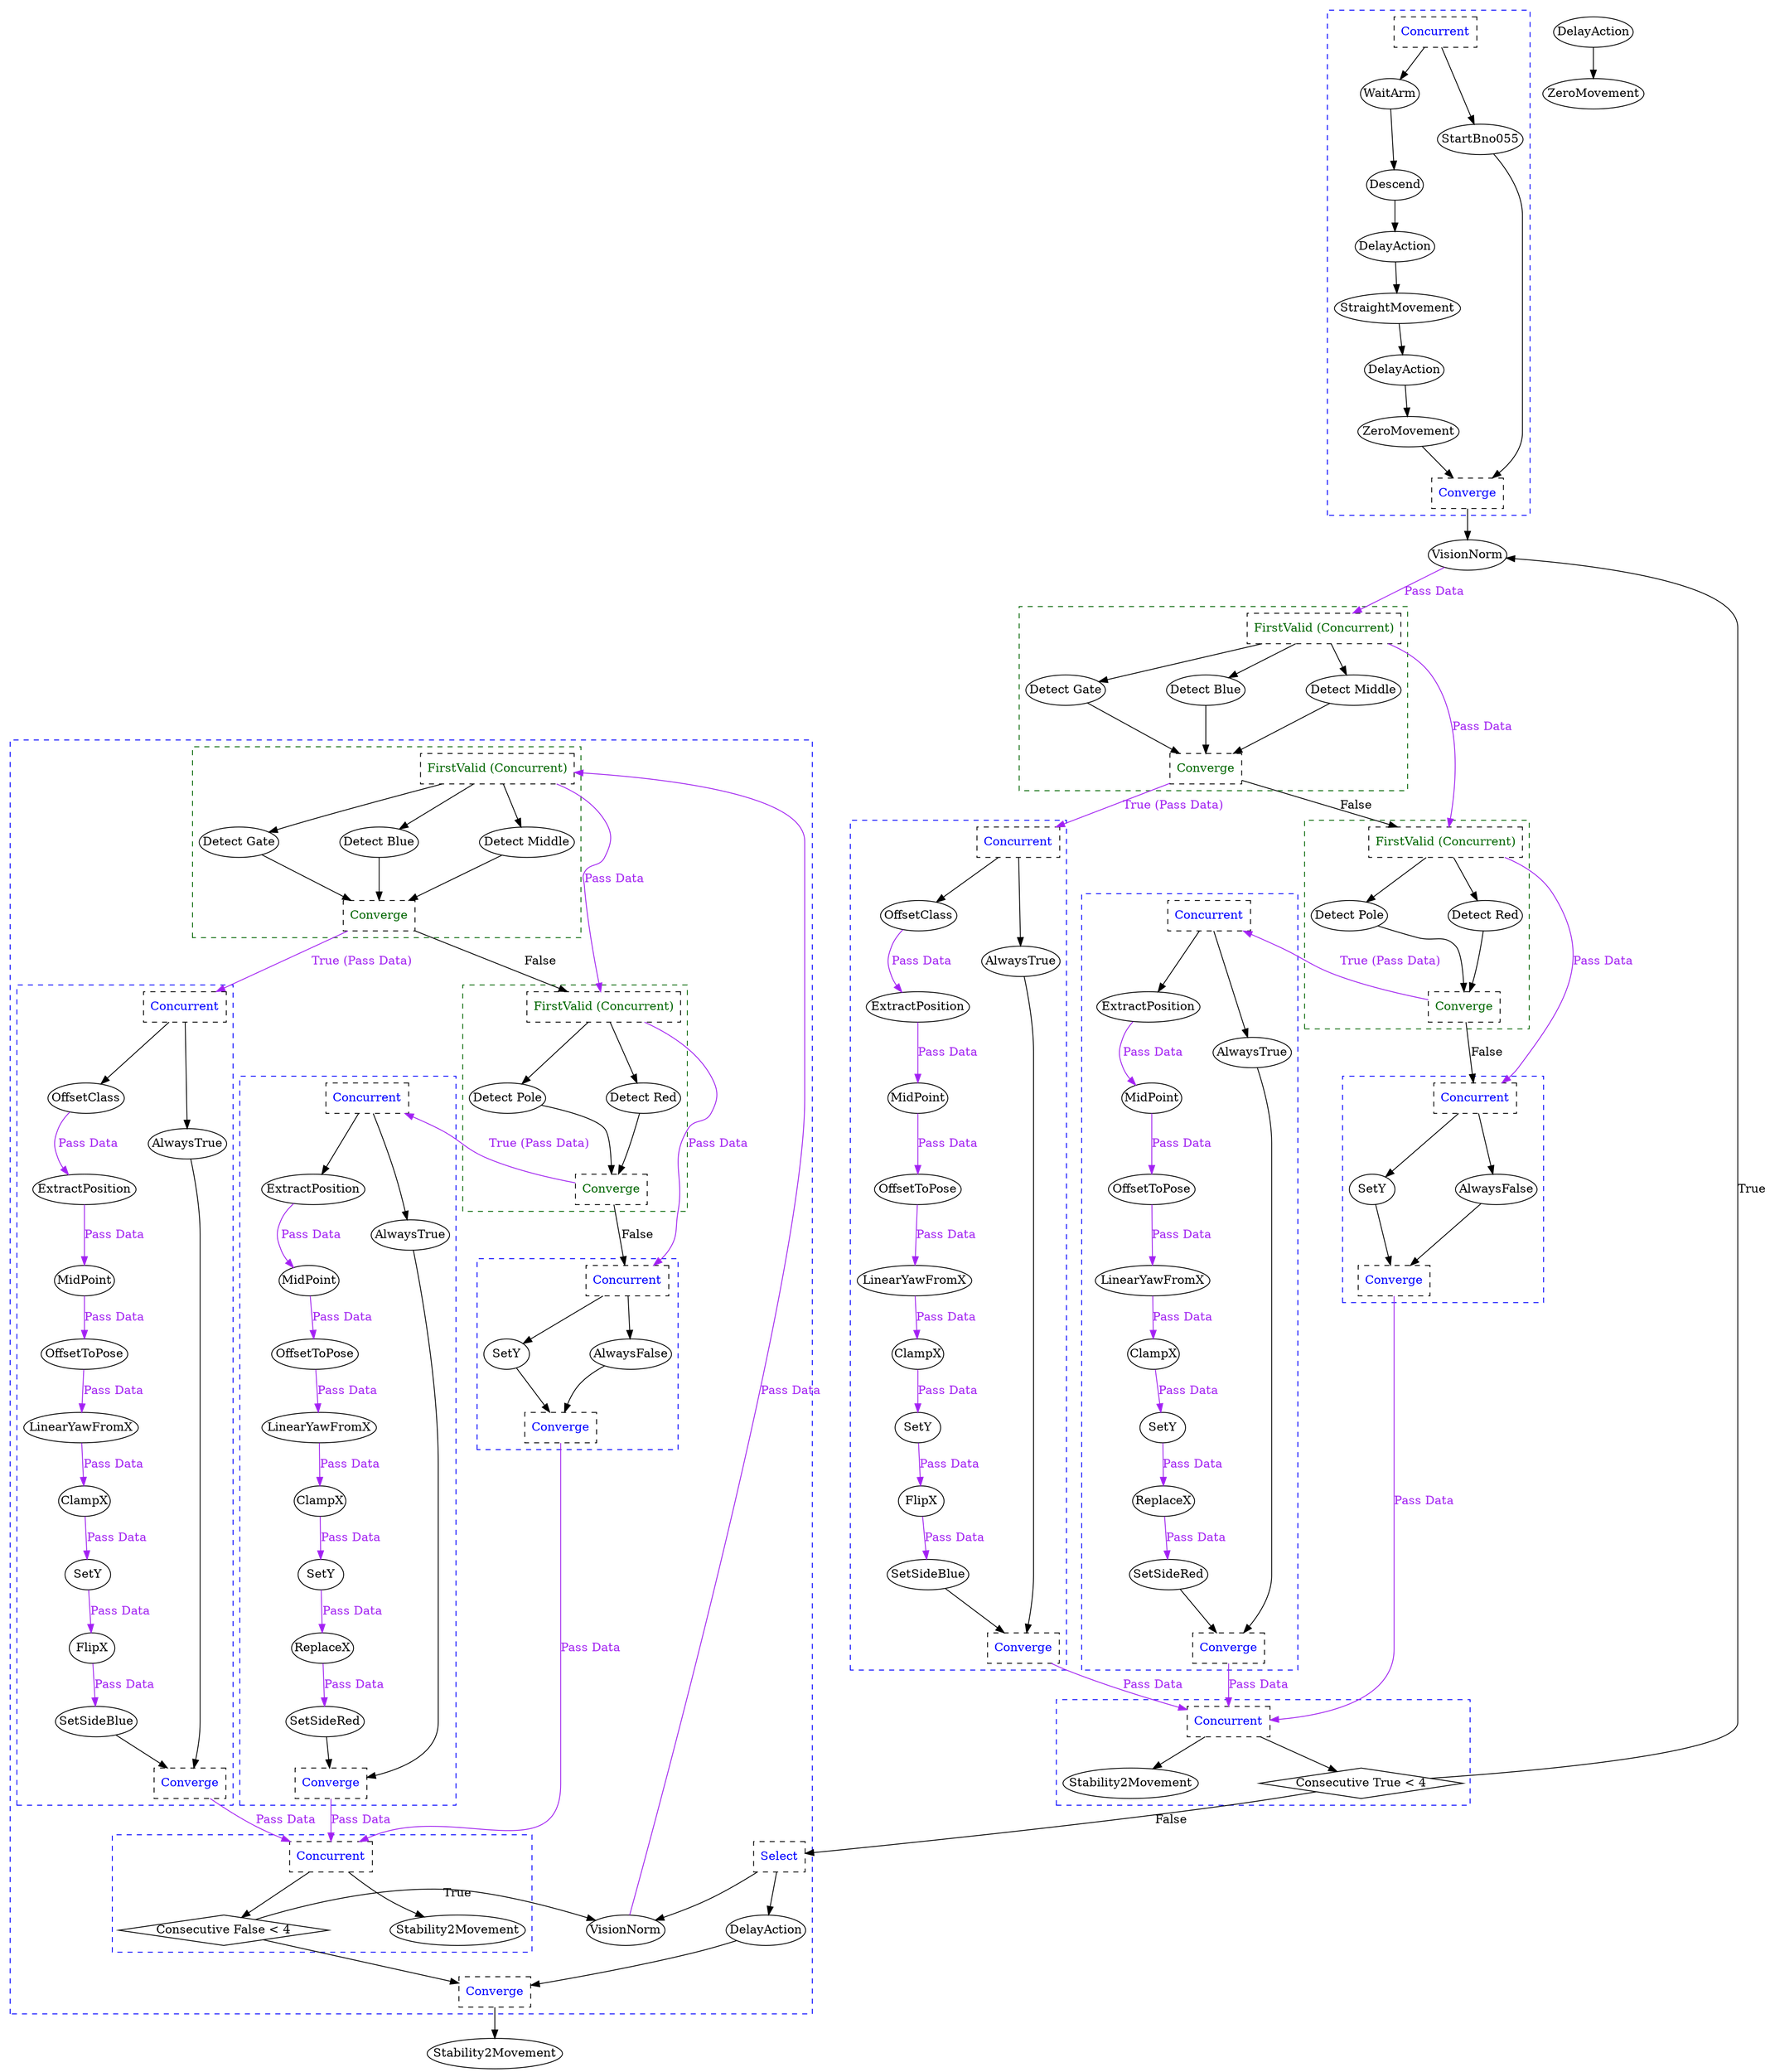 digraph G {
	splines = true;
	nodesep = 1.0;
	bgcolor = "none"
	"2114dcb5-5bff-446b-add9-2cdde71b42e6" [shape = diamond];
	"ed63cfaa-0104-4471-ab1a-e944cf539c24" [shape = diamond];
	"9287c90c-11c2-4b9d-8082-b78f939214dd" [shape = diamond];
	subgraph "cluster_24a16ea9-20bc-4e24-8293-f4df105aa4d3" {
		style = dashed;
		color = blue;
		"db404645-1fc0-4dde-b955-ed8544f13955" -> "6bcae4e4-4362-4f31-804e-bca622694af8" ;
		"46ebbf57-8596-4051-84d9-56ea23fca583" -> "97acb30b-80fa-4eb0-b36d-7d0e4d9222a0" ;
		"97acb30b-80fa-4eb0-b36d-7d0e4d9222a0" -> "d5b70625-6929-4452-8462-2d172ed351d9" ;
		"6bcae4e4-4362-4f31-804e-bca622694af8" -> "46ebbf57-8596-4051-84d9-56ea23fca583" ;
		"3e6f02ae-120d-4d44-9b72-fc67b97e6c15" -> "db404645-1fc0-4dde-b955-ed8544f13955" ;
		"c93c505b-9e1f-4d63-9c72-fc27b1727402" -> "3e6f02ae-120d-4d44-9b72-fc67b97e6c15";
		"c93c505b-9e1f-4d63-9c72-fc27b1727402" -> "ac12905b-fa81-4f9e-9b11-1b9b4546c418";
		"d5b70625-6929-4452-8462-2d172ed351d9" -> "499c6b89-b8da-4c39-95d1-814cff740354";
		"ac12905b-fa81-4f9e-9b11-1b9b4546c418" -> "499c6b89-b8da-4c39-95d1-814cff740354";
		"c93c505b-9e1f-4d63-9c72-fc27b1727402" [label = "Concurrent", shape = box, fontcolor = blue, style = dashed];
		"3e6f02ae-120d-4d44-9b72-fc67b97e6c15" [label = "WaitArm", margin = 0];
		"db404645-1fc0-4dde-b955-ed8544f13955" [label = "Descend", margin = 0];
		"6bcae4e4-4362-4f31-804e-bca622694af8" [label = "DelayAction", margin = 0];
		"46ebbf57-8596-4051-84d9-56ea23fca583" [label = "StraightMovement", margin = 0];
		"97acb30b-80fa-4eb0-b36d-7d0e4d9222a0" [label = "DelayAction", margin = 0];
		"d5b70625-6929-4452-8462-2d172ed351d9" [label = "ZeroMovement", margin = 0];
		"ac12905b-fa81-4f9e-9b11-1b9b4546c418" [label = "StartBno055", margin = 0];
		"499c6b89-b8da-4c39-95d1-814cff740354" [label = "Converge", shape = box, fontcolor = blue, style = dashed];
	}
	
	subgraph "cluster_b78f603b-e53f-4e58-8712-94087ed482b6" {
		style = dashed;
		color = blue;
		"b4f1dc9a-275a-4d35-9a3a-1b7b84967344" -> "b3d19801-be9c-4cbf-9c3d-f1b8fdfd828f" [color = purple, fontcolor = purple, label = "Pass Data"];
		"65efbbc3-f436-42f3-9348-1d22ccdf7f9d" -> "b4f1dc9a-275a-4d35-9a3a-1b7b84967344" [color = purple, fontcolor = purple, label = "Pass Data"];
		"50c7fa38-a1fd-43a3-920d-6ec77f36ea60" -> "65efbbc3-f436-42f3-9348-1d22ccdf7f9d" [color = purple, fontcolor = purple, label = "Pass Data"];
		"8f4d50f1-17d9-4e37-b547-0f66b68717d6" -> "50c7fa38-a1fd-43a3-920d-6ec77f36ea60" [color = purple, fontcolor = purple, label = "Pass Data"];
		"ca5e04f1-3e44-4694-8a6d-a21ff14752d6" -> "8f4d50f1-17d9-4e37-b547-0f66b68717d6" [color = purple, fontcolor = purple, label = "Pass Data"];
		"dcf05b67-65b0-4cd4-920a-b8b6b01b144b" -> "ca5e04f1-3e44-4694-8a6d-a21ff14752d6" [color = purple, fontcolor = purple, label = "Pass Data"];
		"a9457ae5-e3f2-439b-8ce2-a4f6775ca990" -> "dcf05b67-65b0-4cd4-920a-b8b6b01b144b" [color = purple, fontcolor = purple, label = "Pass Data"];
		"97c274c8-3aea-40f4-9189-25ebb3335f1e" -> "a9457ae5-e3f2-439b-8ce2-a4f6775ca990" [color = purple, fontcolor = purple, label = "Pass Data"];
		"15ea2c6c-e119-4c7a-8a46-affa502c0375" -> "97c274c8-3aea-40f4-9189-25ebb3335f1e";
		"15ea2c6c-e119-4c7a-8a46-affa502c0375" -> "b2963089-2a47-4b38-a348-94b68729ca2b";
		"b3d19801-be9c-4cbf-9c3d-f1b8fdfd828f" -> "f99cd7ea-f16f-4b4e-a051-ba078f781b2a";
		"b2963089-2a47-4b38-a348-94b68729ca2b" -> "f99cd7ea-f16f-4b4e-a051-ba078f781b2a";
		"15ea2c6c-e119-4c7a-8a46-affa502c0375" [label = "Concurrent", shape = box, fontcolor = blue, style = dashed];
		"97c274c8-3aea-40f4-9189-25ebb3335f1e" [label = "OffsetClass", margin = 0];
		"a9457ae5-e3f2-439b-8ce2-a4f6775ca990" [label = "ExtractPosition", margin = 0];
		"dcf05b67-65b0-4cd4-920a-b8b6b01b144b" [label = "MidPoint", margin = 0];
		"ca5e04f1-3e44-4694-8a6d-a21ff14752d6" [label = "OffsetToPose", margin = 0];
		"8f4d50f1-17d9-4e37-b547-0f66b68717d6" [label = "LinearYawFromX", margin = 0];
		"50c7fa38-a1fd-43a3-920d-6ec77f36ea60" [label = "ClampX", margin = 0];
		"65efbbc3-f436-42f3-9348-1d22ccdf7f9d" [label = "SetY", margin = 0];
		"b4f1dc9a-275a-4d35-9a3a-1b7b84967344" [label = "FlipX", margin = 0];
		"b3d19801-be9c-4cbf-9c3d-f1b8fdfd828f" [label = "SetSideBlue", margin = 0];
		"b2963089-2a47-4b38-a348-94b68729ca2b" [label = "AlwaysTrue", margin = 0];
		"f99cd7ea-f16f-4b4e-a051-ba078f781b2a" [label = "Converge", shape = box, fontcolor = blue, style = dashed];
	}
	
	subgraph "cluster_c72096f9-8fc5-4781-9be5-850852f7d1ef" {
		style = dashed;
		color = blue;
		"55131262-a806-4def-a806-076ed1464807" -> "4432b7df-8814-48e3-999e-c560ae274a31" [color = purple, fontcolor = purple, label = "Pass Data"];
		"f0e0b8d9-1183-4ba5-9053-2595ec8a323c" -> "55131262-a806-4def-a806-076ed1464807" [color = purple, fontcolor = purple, label = "Pass Data"];
		"b81e1493-aa47-4733-9b12-0cebe99b87a6" -> "f0e0b8d9-1183-4ba5-9053-2595ec8a323c" [color = purple, fontcolor = purple, label = "Pass Data"];
		"5a4ee3cc-9f05-4caa-bbb9-052bce446bd5" -> "b81e1493-aa47-4733-9b12-0cebe99b87a6" [color = purple, fontcolor = purple, label = "Pass Data"];
		"0ee5cff3-8440-418a-81ae-d710f7086bc0" -> "5a4ee3cc-9f05-4caa-bbb9-052bce446bd5" [color = purple, fontcolor = purple, label = "Pass Data"];
		"cf3234b3-b9d6-4365-8dd2-ee2f5bc96db2" -> "0ee5cff3-8440-418a-81ae-d710f7086bc0" [color = purple, fontcolor = purple, label = "Pass Data"];
		"d0e6563c-8f66-4e88-9e2d-f199f5ddc9b7" -> "cf3234b3-b9d6-4365-8dd2-ee2f5bc96db2" [color = purple, fontcolor = purple, label = "Pass Data"];
		"c3a93e83-0637-4887-93f0-18d692c2ee35" -> "d0e6563c-8f66-4e88-9e2d-f199f5ddc9b7";
		"c3a93e83-0637-4887-93f0-18d692c2ee35" -> "2f8da56d-131f-4ad4-8d55-fb703e3cfd1c";
		"4432b7df-8814-48e3-999e-c560ae274a31" -> "a69ca8dd-d5cd-49b7-8dd1-58e79962e1f2";
		"2f8da56d-131f-4ad4-8d55-fb703e3cfd1c" -> "a69ca8dd-d5cd-49b7-8dd1-58e79962e1f2";
		"c3a93e83-0637-4887-93f0-18d692c2ee35" [label = "Concurrent", shape = box, fontcolor = blue, style = dashed];
		"d0e6563c-8f66-4e88-9e2d-f199f5ddc9b7" [label = "ExtractPosition", margin = 0];
		"cf3234b3-b9d6-4365-8dd2-ee2f5bc96db2" [label = "MidPoint", margin = 0];
		"0ee5cff3-8440-418a-81ae-d710f7086bc0" [label = "OffsetToPose", margin = 0];
		"5a4ee3cc-9f05-4caa-bbb9-052bce446bd5" [label = "LinearYawFromX", margin = 0];
		"b81e1493-aa47-4733-9b12-0cebe99b87a6" [label = "ClampX", margin = 0];
		"f0e0b8d9-1183-4ba5-9053-2595ec8a323c" [label = "SetY", margin = 0];
		"55131262-a806-4def-a806-076ed1464807" [label = "ReplaceX", margin = 0];
		"4432b7df-8814-48e3-999e-c560ae274a31" [label = "SetSideRed", margin = 0];
		"2f8da56d-131f-4ad4-8d55-fb703e3cfd1c" [label = "AlwaysTrue", margin = 0];
		"a69ca8dd-d5cd-49b7-8dd1-58e79962e1f2" [label = "Converge", shape = box, fontcolor = blue, style = dashed];
	}
	
	subgraph "cluster_a51b8ed7-b986-475b-8cf9-f63a106d973e" {
		style = dashed;
		color = blue;
		"2e8bdce4-c1f6-413e-bd47-a702e0171f32" -> "a285fff7-6a3c-44a6-8197-956c52c4cbdb";
		"2e8bdce4-c1f6-413e-bd47-a702e0171f32" -> "9ed26cc3-3234-446a-85a8-091d140cc2b2";
		"a285fff7-6a3c-44a6-8197-956c52c4cbdb" -> "b4559519-f8fa-432e-828f-cc2a6da2c4b5";
		"9ed26cc3-3234-446a-85a8-091d140cc2b2" -> "b4559519-f8fa-432e-828f-cc2a6da2c4b5";
		"2e8bdce4-c1f6-413e-bd47-a702e0171f32" [label = "Concurrent", shape = box, fontcolor = blue, style = dashed];
		"a285fff7-6a3c-44a6-8197-956c52c4cbdb" [label = "SetY", margin = 0];
		"9ed26cc3-3234-446a-85a8-091d140cc2b2" [label = "AlwaysFalse", margin = 0];
		"b4559519-f8fa-432e-828f-cc2a6da2c4b5" [label = "Converge", shape = box, fontcolor = blue, style = dashed];
	}
	
	subgraph "cluster_e9c07c28-1898-4152-8e81-5eabb666fe22" {
		style = dashed;
		color = darkgreen;
		"db05994c-4453-4a47-9ebe-7ebd6e873801" -> "5c35d876-3c09-4e91-ade6-2887fb8cd5e4";
		"db05994c-4453-4a47-9ebe-7ebd6e873801" -> "417ff364-6a38-46c4-9ce5-9b4debb82ff6";
		"5c35d876-3c09-4e91-ade6-2887fb8cd5e4" -> "2114dcb5-5bff-446b-add9-2cdde71b42e6";
		"417ff364-6a38-46c4-9ce5-9b4debb82ff6" -> "2114dcb5-5bff-446b-add9-2cdde71b42e6";
		"db05994c-4453-4a47-9ebe-7ebd6e873801" [label = "FirstValid (Concurrent)", shape = box, fontcolor = darkgreen, style = dashed];
		"5c35d876-3c09-4e91-ade6-2887fb8cd5e4" [label = "Detect Pole", margin = 0];
		"417ff364-6a38-46c4-9ce5-9b4debb82ff6" [label = "Detect Red", margin = 0];
		"2114dcb5-5bff-446b-add9-2cdde71b42e6" [label = "Converge", shape = box, fontcolor = darkgreen, style = dashed];
	}
	
	subgraph "cluster_8d31cf75-ea4b-4c5b-af0e-56c99636c801" {
		style = dashed;
		color = darkgreen;
		"18d81acd-4348-4d45-a0bb-8caf62c5644b" -> "568c70ae-02e5-4ac1-b8bc-345afa00ff62";
		"18d81acd-4348-4d45-a0bb-8caf62c5644b" -> "159099be-614e-4129-b208-94ab942f5bc4";
		"18d81acd-4348-4d45-a0bb-8caf62c5644b" -> "fe82509f-4b72-4274-bcdc-dbfcf063d33d";
		"568c70ae-02e5-4ac1-b8bc-345afa00ff62" -> "ed63cfaa-0104-4471-ab1a-e944cf539c24";
		"159099be-614e-4129-b208-94ab942f5bc4" -> "ed63cfaa-0104-4471-ab1a-e944cf539c24";
		"fe82509f-4b72-4274-bcdc-dbfcf063d33d" -> "ed63cfaa-0104-4471-ab1a-e944cf539c24";
		"18d81acd-4348-4d45-a0bb-8caf62c5644b" [label = "FirstValid (Concurrent)", shape = box, fontcolor = darkgreen, style = dashed];
		"568c70ae-02e5-4ac1-b8bc-345afa00ff62" [label = "Detect Gate", margin = 0];
		"159099be-614e-4129-b208-94ab942f5bc4" [label = "Detect Blue", margin = 0];
		"fe82509f-4b72-4274-bcdc-dbfcf063d33d" [label = "Detect Middle", margin = 0];
		"ed63cfaa-0104-4471-ab1a-e944cf539c24" [label = "Converge", shape = box, fontcolor = darkgreen, style = dashed];
	}
	
	subgraph "cluster_a0742985-32fc-484b-bef3-326c3dec6339" {
		style = dashed;
		color = blue;
		"8974bd3d-0e68-4fa9-910f-4e9233769bf4" -> "2832be95-461f-47b9-b1a8-87ca8e1898f4";
		"8974bd3d-0e68-4fa9-910f-4e9233769bf4" -> "9287c90c-11c2-4b9d-8082-b78f939214dd";
		"8974bd3d-0e68-4fa9-910f-4e9233769bf4" [label = "Concurrent", shape = box, fontcolor = blue, style = dashed];
		"2832be95-461f-47b9-b1a8-87ca8e1898f4" [label = "Stability2Movement", margin = 0];
		"9287c90c-11c2-4b9d-8082-b78f939214dd" [label = "Consecutive True < 4", margin = 0];
	}
	
	subgraph "cluster_3c458e5e-a92c-42cc-8fd5-191b87e2996a" {
		style = dashed;
		color = blue;
		"afedf390-7599-4c73-8d38-950b7db0ecf0" [shape = diamond];
		"c36ef9c1-be11-4b44-91ab-b2b4e8ad3a53" [shape = diamond];
		"e89dca48-07a8-4d39-8294-df762609c04b" [shape = diamond];
		subgraph "cluster_d7c121e6-615b-44f6-bd26-70002cbb98e3" {
			style = dashed;
			color = blue;
			"42b67117-34dc-4dcc-b9ad-4f0d1cc8ccec" -> "133499f0-8875-41cf-b960-eaea811c4715" [color = purple, fontcolor = purple, label = "Pass Data"];
			"cda0a56b-dac3-4d6c-a8c2-158d86eff8e5" -> "42b67117-34dc-4dcc-b9ad-4f0d1cc8ccec" [color = purple, fontcolor = purple, label = "Pass Data"];
			"04c1a028-c812-4fab-b454-f0375da04e9a" -> "cda0a56b-dac3-4d6c-a8c2-158d86eff8e5" [color = purple, fontcolor = purple, label = "Pass Data"];
			"01eb249a-2ac2-4637-ab83-4f6fceb99da5" -> "04c1a028-c812-4fab-b454-f0375da04e9a" [color = purple, fontcolor = purple, label = "Pass Data"];
			"80934389-c86c-484f-ad68-1a0d799fcaf9" -> "01eb249a-2ac2-4637-ab83-4f6fceb99da5" [color = purple, fontcolor = purple, label = "Pass Data"];
			"168fe01a-e0c3-4e0c-8f35-e7ca936557e5" -> "80934389-c86c-484f-ad68-1a0d799fcaf9" [color = purple, fontcolor = purple, label = "Pass Data"];
			"274ef256-35e7-4732-a7b0-27d85bf12fc3" -> "168fe01a-e0c3-4e0c-8f35-e7ca936557e5" [color = purple, fontcolor = purple, label = "Pass Data"];
			"8de715fa-4592-471d-abc2-40c127653135" -> "274ef256-35e7-4732-a7b0-27d85bf12fc3" [color = purple, fontcolor = purple, label = "Pass Data"];
			"c190eda5-9810-4c95-a6c5-49f6a0115072" -> "8de715fa-4592-471d-abc2-40c127653135";
			"c190eda5-9810-4c95-a6c5-49f6a0115072" -> "74c1cd31-a5db-4ed4-9d6b-ef40cf21e178";
			"133499f0-8875-41cf-b960-eaea811c4715" -> "32ea4d59-f8ec-4c80-8fce-daaf0a237fed";
			"74c1cd31-a5db-4ed4-9d6b-ef40cf21e178" -> "32ea4d59-f8ec-4c80-8fce-daaf0a237fed";
			"c190eda5-9810-4c95-a6c5-49f6a0115072" [label = "Concurrent", shape = box, fontcolor = blue, style = dashed];
			"8de715fa-4592-471d-abc2-40c127653135" [label = "OffsetClass", margin = 0];
			"274ef256-35e7-4732-a7b0-27d85bf12fc3" [label = "ExtractPosition", margin = 0];
			"168fe01a-e0c3-4e0c-8f35-e7ca936557e5" [label = "MidPoint", margin = 0];
			"80934389-c86c-484f-ad68-1a0d799fcaf9" [label = "OffsetToPose", margin = 0];
			"01eb249a-2ac2-4637-ab83-4f6fceb99da5" [label = "LinearYawFromX", margin = 0];
			"04c1a028-c812-4fab-b454-f0375da04e9a" [label = "ClampX", margin = 0];
			"cda0a56b-dac3-4d6c-a8c2-158d86eff8e5" [label = "SetY", margin = 0];
			"42b67117-34dc-4dcc-b9ad-4f0d1cc8ccec" [label = "FlipX", margin = 0];
			"133499f0-8875-41cf-b960-eaea811c4715" [label = "SetSideBlue", margin = 0];
			"74c1cd31-a5db-4ed4-9d6b-ef40cf21e178" [label = "AlwaysTrue", margin = 0];
			"32ea4d59-f8ec-4c80-8fce-daaf0a237fed" [label = "Converge", shape = box, fontcolor = blue, style = dashed];
		}
		
		subgraph "cluster_d4831708-1dc3-4555-be9e-7ddd1c20ce15" {
			style = dashed;
			color = blue;
			"e5046e74-390a-4295-9955-8c9adc411b8d" -> "97a68db6-ca1b-469a-98f9-9f832ea8ee5b" [color = purple, fontcolor = purple, label = "Pass Data"];
			"5875e37f-3140-4f2b-a54a-edbb47afb059" -> "e5046e74-390a-4295-9955-8c9adc411b8d" [color = purple, fontcolor = purple, label = "Pass Data"];
			"2d3aac80-8ee6-46b6-b353-90211a63a8bd" -> "5875e37f-3140-4f2b-a54a-edbb47afb059" [color = purple, fontcolor = purple, label = "Pass Data"];
			"abe3eb3d-68ea-4277-a3f0-57caa8fa2d92" -> "2d3aac80-8ee6-46b6-b353-90211a63a8bd" [color = purple, fontcolor = purple, label = "Pass Data"];
			"2c08291a-1ce7-4920-a7cd-922df0639ab1" -> "abe3eb3d-68ea-4277-a3f0-57caa8fa2d92" [color = purple, fontcolor = purple, label = "Pass Data"];
			"f3608dd9-98cb-4bc4-8a98-0dcec25ecd74" -> "2c08291a-1ce7-4920-a7cd-922df0639ab1" [color = purple, fontcolor = purple, label = "Pass Data"];
			"6ee0a4ed-a3f3-460c-99d7-70f9f5a23d1b" -> "f3608dd9-98cb-4bc4-8a98-0dcec25ecd74" [color = purple, fontcolor = purple, label = "Pass Data"];
			"c0f5e77b-3d10-4b0d-b2b3-53099d4d22ff" -> "6ee0a4ed-a3f3-460c-99d7-70f9f5a23d1b";
			"c0f5e77b-3d10-4b0d-b2b3-53099d4d22ff" -> "ac60ec9e-20a9-4a43-ae25-faf9c639badf";
			"97a68db6-ca1b-469a-98f9-9f832ea8ee5b" -> "c5762f2d-1126-4335-a2de-e9bfbdc5e769";
			"ac60ec9e-20a9-4a43-ae25-faf9c639badf" -> "c5762f2d-1126-4335-a2de-e9bfbdc5e769";
			"c0f5e77b-3d10-4b0d-b2b3-53099d4d22ff" [label = "Concurrent", shape = box, fontcolor = blue, style = dashed];
			"6ee0a4ed-a3f3-460c-99d7-70f9f5a23d1b" [label = "ExtractPosition", margin = 0];
			"f3608dd9-98cb-4bc4-8a98-0dcec25ecd74" [label = "MidPoint", margin = 0];
			"2c08291a-1ce7-4920-a7cd-922df0639ab1" [label = "OffsetToPose", margin = 0];
			"abe3eb3d-68ea-4277-a3f0-57caa8fa2d92" [label = "LinearYawFromX", margin = 0];
			"2d3aac80-8ee6-46b6-b353-90211a63a8bd" [label = "ClampX", margin = 0];
			"5875e37f-3140-4f2b-a54a-edbb47afb059" [label = "SetY", margin = 0];
			"e5046e74-390a-4295-9955-8c9adc411b8d" [label = "ReplaceX", margin = 0];
			"97a68db6-ca1b-469a-98f9-9f832ea8ee5b" [label = "SetSideRed", margin = 0];
			"ac60ec9e-20a9-4a43-ae25-faf9c639badf" [label = "AlwaysTrue", margin = 0];
			"c5762f2d-1126-4335-a2de-e9bfbdc5e769" [label = "Converge", shape = box, fontcolor = blue, style = dashed];
		}
		
		subgraph "cluster_4db690f4-cbf9-4a10-96c2-6a82b47269c7" {
			style = dashed;
			color = blue;
			"050fda2a-5a46-4720-92de-a78ef6335a3d" -> "30cc630c-9e05-465a-8814-a730512cac11";
			"050fda2a-5a46-4720-92de-a78ef6335a3d" -> "d6b8f831-c117-4df3-afef-059ffdfcbf09";
			"30cc630c-9e05-465a-8814-a730512cac11" -> "3d374913-ec33-461c-a6e1-a2b5d0f0f22b";
			"d6b8f831-c117-4df3-afef-059ffdfcbf09" -> "3d374913-ec33-461c-a6e1-a2b5d0f0f22b";
			"050fda2a-5a46-4720-92de-a78ef6335a3d" [label = "Concurrent", shape = box, fontcolor = blue, style = dashed];
			"30cc630c-9e05-465a-8814-a730512cac11" [label = "SetY", margin = 0];
			"d6b8f831-c117-4df3-afef-059ffdfcbf09" [label = "AlwaysFalse", margin = 0];
			"3d374913-ec33-461c-a6e1-a2b5d0f0f22b" [label = "Converge", shape = box, fontcolor = blue, style = dashed];
		}
		
		subgraph "cluster_d1230095-29fa-48f7-84c4-e6f5d9fdcf58" {
			style = dashed;
			color = darkgreen;
			"01e15fc0-9df9-4628-abf9-619e55192799" -> "f43fcb0f-7e8a-4374-85d0-864d6d6a09ff";
			"01e15fc0-9df9-4628-abf9-619e55192799" -> "0b891eab-0544-440a-9587-a8f05dc860f3";
			"f43fcb0f-7e8a-4374-85d0-864d6d6a09ff" -> "afedf390-7599-4c73-8d38-950b7db0ecf0";
			"0b891eab-0544-440a-9587-a8f05dc860f3" -> "afedf390-7599-4c73-8d38-950b7db0ecf0";
			"01e15fc0-9df9-4628-abf9-619e55192799" [label = "FirstValid (Concurrent)", shape = box, fontcolor = darkgreen, style = dashed];
			"f43fcb0f-7e8a-4374-85d0-864d6d6a09ff" [label = "Detect Pole", margin = 0];
			"0b891eab-0544-440a-9587-a8f05dc860f3" [label = "Detect Red", margin = 0];
			"afedf390-7599-4c73-8d38-950b7db0ecf0" [label = "Converge", shape = box, fontcolor = darkgreen, style = dashed];
		}
		
		subgraph "cluster_c726eea3-08f2-4e44-88bd-dce366e8694b" {
			style = dashed;
			color = darkgreen;
			"7fdc5fe5-a5c4-4215-a28c-7a2c98612749" -> "5eff3eed-6050-4332-9480-e6fce96d14f1";
			"7fdc5fe5-a5c4-4215-a28c-7a2c98612749" -> "297527d4-ce2b-4be1-b8c4-0948385dff32";
			"7fdc5fe5-a5c4-4215-a28c-7a2c98612749" -> "6377fbfd-8e48-4d0b-ba0f-8d94b0ea8b48";
			"5eff3eed-6050-4332-9480-e6fce96d14f1" -> "c36ef9c1-be11-4b44-91ab-b2b4e8ad3a53";
			"297527d4-ce2b-4be1-b8c4-0948385dff32" -> "c36ef9c1-be11-4b44-91ab-b2b4e8ad3a53";
			"6377fbfd-8e48-4d0b-ba0f-8d94b0ea8b48" -> "c36ef9c1-be11-4b44-91ab-b2b4e8ad3a53";
			"7fdc5fe5-a5c4-4215-a28c-7a2c98612749" [label = "FirstValid (Concurrent)", shape = box, fontcolor = darkgreen, style = dashed];
			"5eff3eed-6050-4332-9480-e6fce96d14f1" [label = "Detect Gate", margin = 0];
			"297527d4-ce2b-4be1-b8c4-0948385dff32" [label = "Detect Blue", margin = 0];
			"6377fbfd-8e48-4d0b-ba0f-8d94b0ea8b48" [label = "Detect Middle", margin = 0];
			"c36ef9c1-be11-4b44-91ab-b2b4e8ad3a53" [label = "Converge", shape = box, fontcolor = darkgreen, style = dashed];
		}
		
		subgraph "cluster_2cd1fde2-8987-4000-af9c-8953de5c74fc" {
			style = dashed;
			color = blue;
			"b5a1e243-ad87-4710-a6ac-80713f91e468" -> "ef81b6a2-4a36-4d4a-bcb1-2efd438d4a72";
			"b5a1e243-ad87-4710-a6ac-80713f91e468" -> "e89dca48-07a8-4d39-8294-df762609c04b";
			"b5a1e243-ad87-4710-a6ac-80713f91e468" [label = "Concurrent", shape = box, fontcolor = blue, style = dashed];
			"ef81b6a2-4a36-4d4a-bcb1-2efd438d4a72" [label = "Stability2Movement", margin = 0];
			"e89dca48-07a8-4d39-8294-df762609c04b" [label = "Consecutive False < 4", margin = 0];
		}
		
		"afedf390-7599-4c73-8d38-950b7db0ecf0" -> "c0f5e77b-3d10-4b0d-b2b3-53099d4d22ff" [color = purple, fontcolor = purple, label = "True (Pass Data)"];
		"afedf390-7599-4c73-8d38-950b7db0ecf0" -> "050fda2a-5a46-4720-92de-a78ef6335a3d" [label = "False"];
		"01e15fc0-9df9-4628-abf9-619e55192799" -> "050fda2a-5a46-4720-92de-a78ef6335a3d" [color = purple, fontcolor = purple, label = "Pass Data"];
		"c36ef9c1-be11-4b44-91ab-b2b4e8ad3a53" -> "c190eda5-9810-4c95-a6c5-49f6a0115072" [color = purple, fontcolor = purple, label = "True (Pass Data)"];
		"c36ef9c1-be11-4b44-91ab-b2b4e8ad3a53" -> "01e15fc0-9df9-4628-abf9-619e55192799" [label = "False"];
		"7fdc5fe5-a5c4-4215-a28c-7a2c98612749" -> "01e15fc0-9df9-4628-abf9-619e55192799" [color = purple, fontcolor = purple, label = "Pass Data"];
		"32ea4d59-f8ec-4c80-8fce-daaf0a237fed" -> "b5a1e243-ad87-4710-a6ac-80713f91e468" [color = purple, fontcolor = purple, label = "Pass Data"];
		"c5762f2d-1126-4335-a2de-e9bfbdc5e769" -> "b5a1e243-ad87-4710-a6ac-80713f91e468" [color = purple, fontcolor = purple, label = "Pass Data"];
		"3d374913-ec33-461c-a6e1-a2b5d0f0f22b" -> "b5a1e243-ad87-4710-a6ac-80713f91e468" [color = purple, fontcolor = purple, label = "Pass Data"];
		"f648cd0b-7720-44a4-8a9e-eeeb94085613" -> "7fdc5fe5-a5c4-4215-a28c-7a2c98612749" [color = purple, fontcolor = purple, label = "Pass Data"];
		"e89dca48-07a8-4d39-8294-df762609c04b" -> "f648cd0b-7720-44a4-8a9e-eeeb94085613" [label = "True"];
		"0df0051e-0325-476f-abaa-71b2c6ad1988" -> "f648cd0b-7720-44a4-8a9e-eeeb94085613";
		"0df0051e-0325-476f-abaa-71b2c6ad1988" -> "e730439f-97ae-478a-8f15-500e274ed0ba";
		"e89dca48-07a8-4d39-8294-df762609c04b" -> "924c10ec-f681-4b8a-b6cb-72b2a2639479";
		"e730439f-97ae-478a-8f15-500e274ed0ba" -> "924c10ec-f681-4b8a-b6cb-72b2a2639479";
		"0df0051e-0325-476f-abaa-71b2c6ad1988" [label = "Select", shape = box, fontcolor = blue, style = dashed];
		"f648cd0b-7720-44a4-8a9e-eeeb94085613" [label = "VisionNorm", margin = 0];
		"e730439f-97ae-478a-8f15-500e274ed0ba" [label = "DelayAction", margin = 0];
		"924c10ec-f681-4b8a-b6cb-72b2a2639479" [label = "Converge", shape = box, fontcolor = blue, style = dashed];
	}
	
	"2114dcb5-5bff-446b-add9-2cdde71b42e6" -> "c3a93e83-0637-4887-93f0-18d692c2ee35" [color = purple, fontcolor = purple, label = "True (Pass Data)"];
	"2114dcb5-5bff-446b-add9-2cdde71b42e6" -> "2e8bdce4-c1f6-413e-bd47-a702e0171f32" [label = "False"];
	"db05994c-4453-4a47-9ebe-7ebd6e873801" -> "2e8bdce4-c1f6-413e-bd47-a702e0171f32" [color = purple, fontcolor = purple, label = "Pass Data"];
	"ed63cfaa-0104-4471-ab1a-e944cf539c24" -> "15ea2c6c-e119-4c7a-8a46-affa502c0375" [color = purple, fontcolor = purple, label = "True (Pass Data)"];
	"ed63cfaa-0104-4471-ab1a-e944cf539c24" -> "db05994c-4453-4a47-9ebe-7ebd6e873801" [label = "False"];
	"18d81acd-4348-4d45-a0bb-8caf62c5644b" -> "db05994c-4453-4a47-9ebe-7ebd6e873801" [color = purple, fontcolor = purple, label = "Pass Data"];
	"f99cd7ea-f16f-4b4e-a051-ba078f781b2a" -> "8974bd3d-0e68-4fa9-910f-4e9233769bf4" [color = purple, fontcolor = purple, label = "Pass Data"];
	"a69ca8dd-d5cd-49b7-8dd1-58e79962e1f2" -> "8974bd3d-0e68-4fa9-910f-4e9233769bf4" [color = purple, fontcolor = purple, label = "Pass Data"];
	"b4559519-f8fa-432e-828f-cc2a6da2c4b5" -> "8974bd3d-0e68-4fa9-910f-4e9233769bf4" [color = purple, fontcolor = purple, label = "Pass Data"];
	"4920289b-d067-4d92-8c50-469febc30bd4" -> "18d81acd-4348-4d45-a0bb-8caf62c5644b" [color = purple, fontcolor = purple, label = "Pass Data"];
	"9287c90c-11c2-4b9d-8082-b78f939214dd" -> "4920289b-d067-4d92-8c50-469febc30bd4" [label = "True"];
	"1df7b991-b0f2-480d-ae56-83c12c30ca3d" -> "5a35bf8c-b725-480a-b86f-d6c688fb55f5" ;
	"924c10ec-f681-4b8a-b6cb-72b2a2639479" -> "985d6909-3e2e-45d0-8e36-874e050bcdee" ;
	"9287c90c-11c2-4b9d-8082-b78f939214dd" -> "0df0051e-0325-476f-abaa-71b2c6ad1988" [label = "False"];
	"499c6b89-b8da-4c39-95d1-814cff740354" -> "4920289b-d067-4d92-8c50-469febc30bd4" ;
	"4920289b-d067-4d92-8c50-469febc30bd4" [label = "VisionNorm", margin = 0];
	"985d6909-3e2e-45d0-8e36-874e050bcdee" [label = "Stability2Movement", margin = 0];
	"1df7b991-b0f2-480d-ae56-83c12c30ca3d" [label = "DelayAction", margin = 0];
	"5a35bf8c-b725-480a-b86f-d6c688fb55f5" [label = "ZeroMovement", margin = 0];
}
